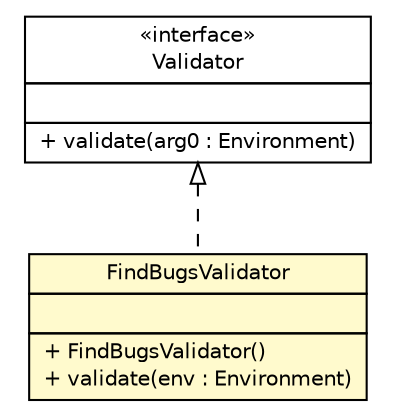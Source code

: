 #!/usr/local/bin/dot
#
# Class diagram 
# Generated by UMLGraph version 5.1 (http://www.umlgraph.org/)
#

digraph G {
	edge [fontname="Helvetica",fontsize=10,labelfontname="Helvetica",labelfontsize=10];
	node [fontname="Helvetica",fontsize=10,shape=plaintext];
	nodesep=0.25;
	ranksep=0.5;
	// com.qulice.findbugs.FindBugsValidator
	c4 [label=<<table title="com.qulice.findbugs.FindBugsValidator" border="0" cellborder="1" cellspacing="0" cellpadding="2" port="p" bgcolor="lemonChiffon" href="./FindBugsValidator.html">
		<tr><td><table border="0" cellspacing="0" cellpadding="1">
<tr><td align="center" balign="center"> FindBugsValidator </td></tr>
		</table></td></tr>
		<tr><td><table border="0" cellspacing="0" cellpadding="1">
<tr><td align="left" balign="left">  </td></tr>
		</table></td></tr>
		<tr><td><table border="0" cellspacing="0" cellpadding="1">
<tr><td align="left" balign="left"> + FindBugsValidator() </td></tr>
<tr><td align="left" balign="left"> + validate(env : Environment) </td></tr>
		</table></td></tr>
		</table>>, fontname="Helvetica", fontcolor="black", fontsize=10.0];
	//com.qulice.findbugs.FindBugsValidator implements com.qulice.spi.Validator
	c7:p -> c4:p [dir=back,arrowtail=empty,style=dashed];
	// com.qulice.spi.Validator
	c7 [label=<<table title="com.qulice.spi.Validator" border="0" cellborder="1" cellspacing="0" cellpadding="2" port="p" href="http://java.sun.com/j2se/1.4.2/docs/api/com/qulice/spi/Validator.html">
		<tr><td><table border="0" cellspacing="0" cellpadding="1">
<tr><td align="center" balign="center"> &#171;interface&#187; </td></tr>
<tr><td align="center" balign="center"> Validator </td></tr>
		</table></td></tr>
		<tr><td><table border="0" cellspacing="0" cellpadding="1">
<tr><td align="left" balign="left">  </td></tr>
		</table></td></tr>
		<tr><td><table border="0" cellspacing="0" cellpadding="1">
<tr><td align="left" balign="left"> + validate(arg0 : Environment) </td></tr>
		</table></td></tr>
		</table>>, fontname="Helvetica", fontcolor="black", fontsize=10.0];
}

